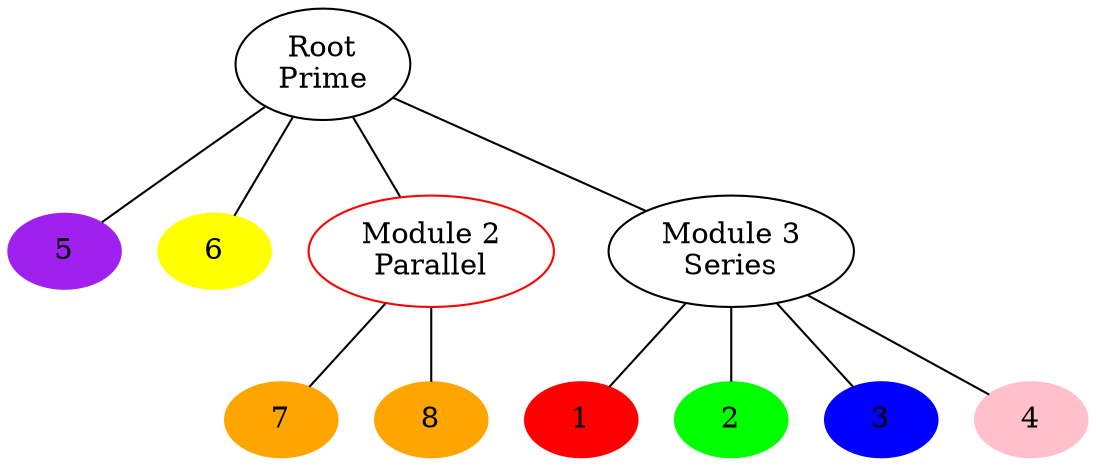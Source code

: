 graph G
{
    {
        node [style="filled"]
        1 2 3 4 5 6 7 8
    }
    Module1 [label="Root\nPrime"]
    Module2 [label="Module 2\nParallel"]
    Module2 [color="red"]
    Module3 [label="Module 3\nSeries"]
    Module1 -- {Module2 Module3 5 6}
    Module3 -- {1 2 3 4}
    Module2 -- {7 8}

    5 [color="purple"]
    6 [color="yellow"]

    1 [color="red"]
    2 [color="green"]
    3 [color="blue"]
    4 [color="pink"]

    7 [color="orange"]
    8 [color="orange"]
}
